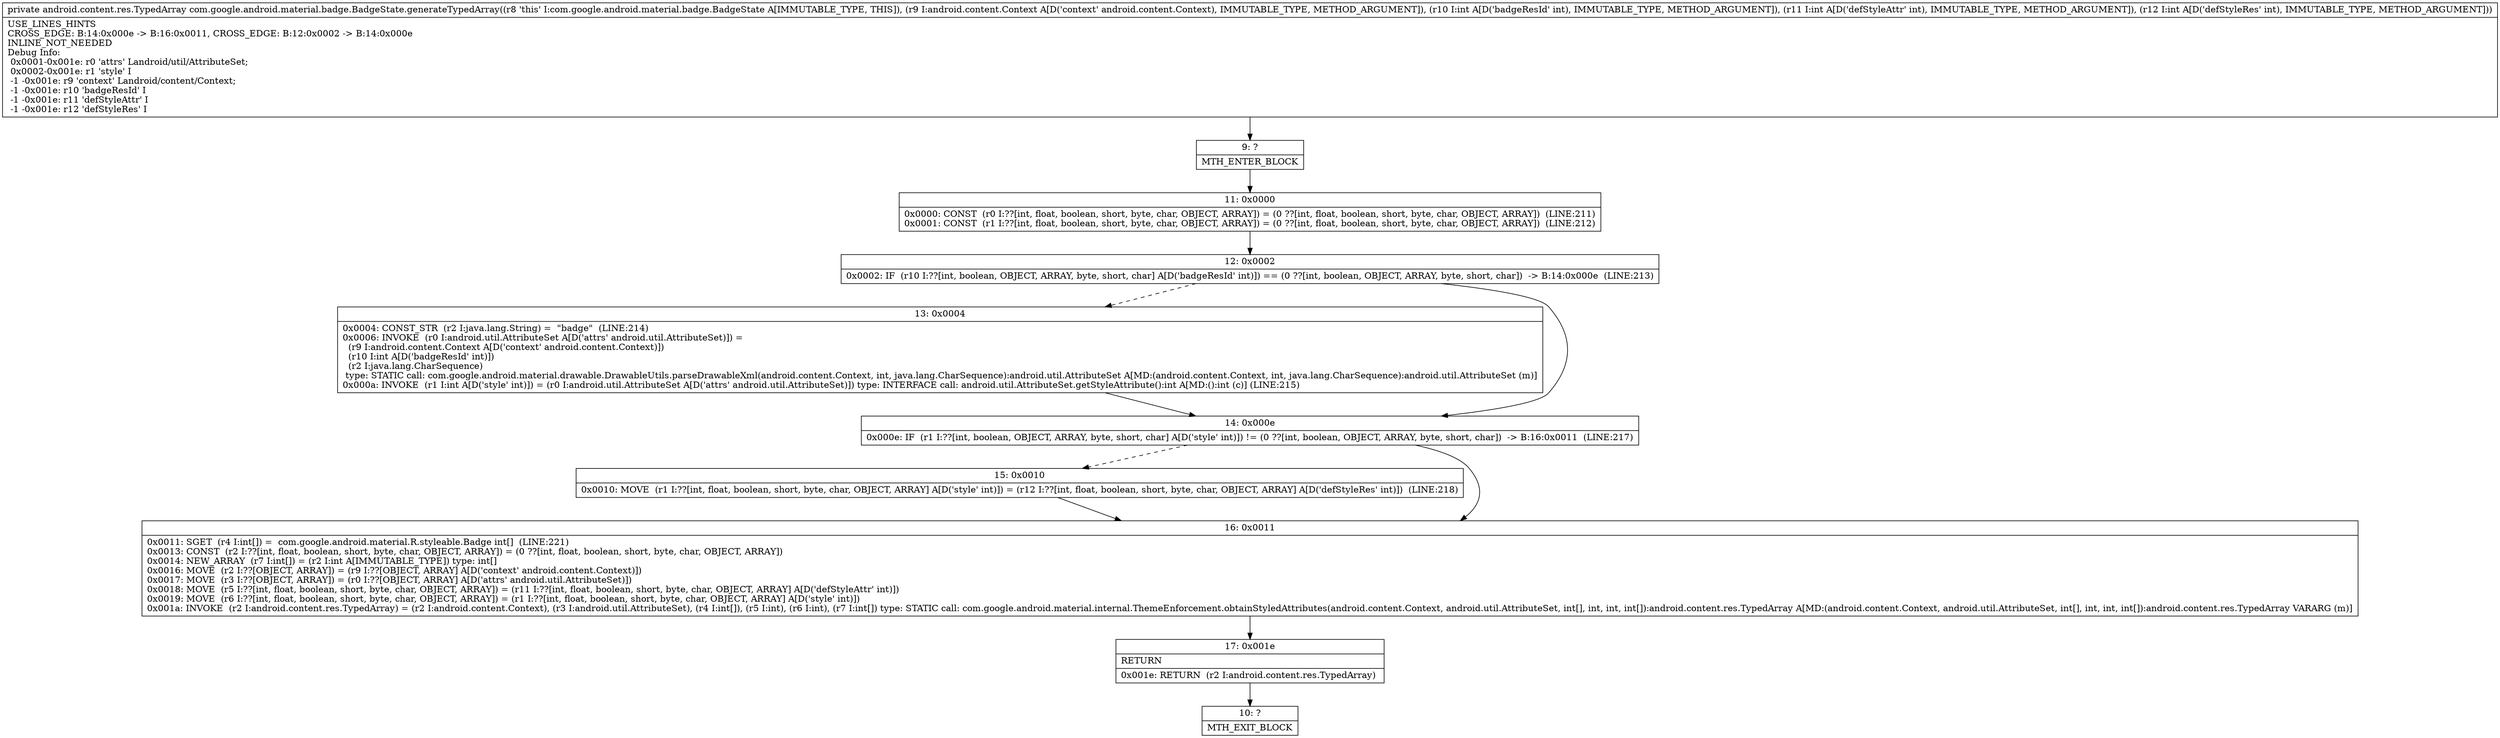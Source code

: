 digraph "CFG forcom.google.android.material.badge.BadgeState.generateTypedArray(Landroid\/content\/Context;III)Landroid\/content\/res\/TypedArray;" {
Node_9 [shape=record,label="{9\:\ ?|MTH_ENTER_BLOCK\l}"];
Node_11 [shape=record,label="{11\:\ 0x0000|0x0000: CONST  (r0 I:??[int, float, boolean, short, byte, char, OBJECT, ARRAY]) = (0 ??[int, float, boolean, short, byte, char, OBJECT, ARRAY])  (LINE:211)\l0x0001: CONST  (r1 I:??[int, float, boolean, short, byte, char, OBJECT, ARRAY]) = (0 ??[int, float, boolean, short, byte, char, OBJECT, ARRAY])  (LINE:212)\l}"];
Node_12 [shape=record,label="{12\:\ 0x0002|0x0002: IF  (r10 I:??[int, boolean, OBJECT, ARRAY, byte, short, char] A[D('badgeResId' int)]) == (0 ??[int, boolean, OBJECT, ARRAY, byte, short, char])  \-\> B:14:0x000e  (LINE:213)\l}"];
Node_13 [shape=record,label="{13\:\ 0x0004|0x0004: CONST_STR  (r2 I:java.lang.String) =  \"badge\"  (LINE:214)\l0x0006: INVOKE  (r0 I:android.util.AttributeSet A[D('attrs' android.util.AttributeSet)]) = \l  (r9 I:android.content.Context A[D('context' android.content.Context)])\l  (r10 I:int A[D('badgeResId' int)])\l  (r2 I:java.lang.CharSequence)\l type: STATIC call: com.google.android.material.drawable.DrawableUtils.parseDrawableXml(android.content.Context, int, java.lang.CharSequence):android.util.AttributeSet A[MD:(android.content.Context, int, java.lang.CharSequence):android.util.AttributeSet (m)]\l0x000a: INVOKE  (r1 I:int A[D('style' int)]) = (r0 I:android.util.AttributeSet A[D('attrs' android.util.AttributeSet)]) type: INTERFACE call: android.util.AttributeSet.getStyleAttribute():int A[MD:():int (c)] (LINE:215)\l}"];
Node_14 [shape=record,label="{14\:\ 0x000e|0x000e: IF  (r1 I:??[int, boolean, OBJECT, ARRAY, byte, short, char] A[D('style' int)]) != (0 ??[int, boolean, OBJECT, ARRAY, byte, short, char])  \-\> B:16:0x0011  (LINE:217)\l}"];
Node_15 [shape=record,label="{15\:\ 0x0010|0x0010: MOVE  (r1 I:??[int, float, boolean, short, byte, char, OBJECT, ARRAY] A[D('style' int)]) = (r12 I:??[int, float, boolean, short, byte, char, OBJECT, ARRAY] A[D('defStyleRes' int)])  (LINE:218)\l}"];
Node_16 [shape=record,label="{16\:\ 0x0011|0x0011: SGET  (r4 I:int[]) =  com.google.android.material.R.styleable.Badge int[]  (LINE:221)\l0x0013: CONST  (r2 I:??[int, float, boolean, short, byte, char, OBJECT, ARRAY]) = (0 ??[int, float, boolean, short, byte, char, OBJECT, ARRAY]) \l0x0014: NEW_ARRAY  (r7 I:int[]) = (r2 I:int A[IMMUTABLE_TYPE]) type: int[] \l0x0016: MOVE  (r2 I:??[OBJECT, ARRAY]) = (r9 I:??[OBJECT, ARRAY] A[D('context' android.content.Context)]) \l0x0017: MOVE  (r3 I:??[OBJECT, ARRAY]) = (r0 I:??[OBJECT, ARRAY] A[D('attrs' android.util.AttributeSet)]) \l0x0018: MOVE  (r5 I:??[int, float, boolean, short, byte, char, OBJECT, ARRAY]) = (r11 I:??[int, float, boolean, short, byte, char, OBJECT, ARRAY] A[D('defStyleAttr' int)]) \l0x0019: MOVE  (r6 I:??[int, float, boolean, short, byte, char, OBJECT, ARRAY]) = (r1 I:??[int, float, boolean, short, byte, char, OBJECT, ARRAY] A[D('style' int)]) \l0x001a: INVOKE  (r2 I:android.content.res.TypedArray) = (r2 I:android.content.Context), (r3 I:android.util.AttributeSet), (r4 I:int[]), (r5 I:int), (r6 I:int), (r7 I:int[]) type: STATIC call: com.google.android.material.internal.ThemeEnforcement.obtainStyledAttributes(android.content.Context, android.util.AttributeSet, int[], int, int, int[]):android.content.res.TypedArray A[MD:(android.content.Context, android.util.AttributeSet, int[], int, int, int[]):android.content.res.TypedArray VARARG (m)]\l}"];
Node_17 [shape=record,label="{17\:\ 0x001e|RETURN\l|0x001e: RETURN  (r2 I:android.content.res.TypedArray) \l}"];
Node_10 [shape=record,label="{10\:\ ?|MTH_EXIT_BLOCK\l}"];
MethodNode[shape=record,label="{private android.content.res.TypedArray com.google.android.material.badge.BadgeState.generateTypedArray((r8 'this' I:com.google.android.material.badge.BadgeState A[IMMUTABLE_TYPE, THIS]), (r9 I:android.content.Context A[D('context' android.content.Context), IMMUTABLE_TYPE, METHOD_ARGUMENT]), (r10 I:int A[D('badgeResId' int), IMMUTABLE_TYPE, METHOD_ARGUMENT]), (r11 I:int A[D('defStyleAttr' int), IMMUTABLE_TYPE, METHOD_ARGUMENT]), (r12 I:int A[D('defStyleRes' int), IMMUTABLE_TYPE, METHOD_ARGUMENT]))  | USE_LINES_HINTS\lCROSS_EDGE: B:14:0x000e \-\> B:16:0x0011, CROSS_EDGE: B:12:0x0002 \-\> B:14:0x000e\lINLINE_NOT_NEEDED\lDebug Info:\l  0x0001\-0x001e: r0 'attrs' Landroid\/util\/AttributeSet;\l  0x0002\-0x001e: r1 'style' I\l  \-1 \-0x001e: r9 'context' Landroid\/content\/Context;\l  \-1 \-0x001e: r10 'badgeResId' I\l  \-1 \-0x001e: r11 'defStyleAttr' I\l  \-1 \-0x001e: r12 'defStyleRes' I\l}"];
MethodNode -> Node_9;Node_9 -> Node_11;
Node_11 -> Node_12;
Node_12 -> Node_13[style=dashed];
Node_12 -> Node_14;
Node_13 -> Node_14;
Node_14 -> Node_15[style=dashed];
Node_14 -> Node_16;
Node_15 -> Node_16;
Node_16 -> Node_17;
Node_17 -> Node_10;
}

